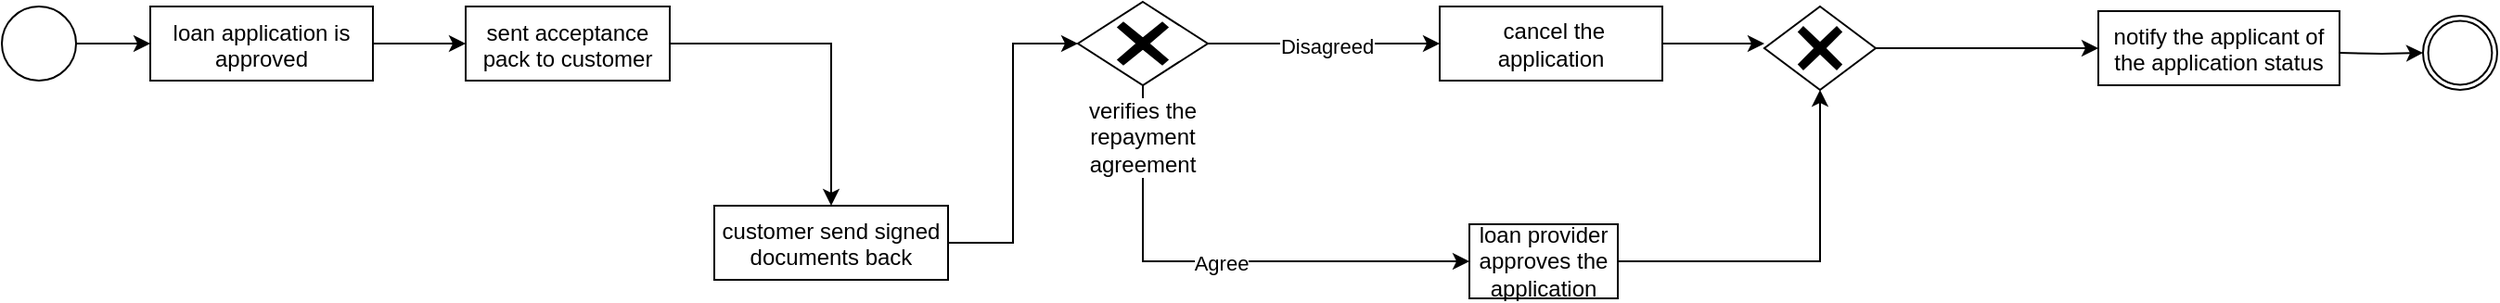 <mxfile version="22.0.4" type="github">
  <diagram name="第 1 页" id="230re3bSeqJNsvz120OU">
    <mxGraphModel dx="1235" dy="633" grid="1" gridSize="10" guides="1" tooltips="1" connect="1" arrows="1" fold="1" page="1" pageScale="1" pageWidth="827" pageHeight="1169" math="0" shadow="0">
      <root>
        <mxCell id="0" />
        <mxCell id="1" parent="0" />
        <mxCell id="_MToJE-PiGv9jwknqY7h-1" value="" style="edgeStyle=orthogonalEdgeStyle;rounded=0;orthogonalLoop=1;jettySize=auto;html=1;" edge="1" parent="1" source="_MToJE-PiGv9jwknqY7h-2" target="_MToJE-PiGv9jwknqY7h-4">
          <mxGeometry relative="1" as="geometry" />
        </mxCell>
        <mxCell id="_MToJE-PiGv9jwknqY7h-2" value="" style="points=[[0.145,0.145,0],[0.5,0,0],[0.855,0.145,0],[1,0.5,0],[0.855,0.855,0],[0.5,1,0],[0.145,0.855,0],[0,0.5,0]];shape=mxgraph.bpmn.event;html=1;verticalLabelPosition=bottom;labelBackgroundColor=#ffffff;verticalAlign=top;align=center;perimeter=ellipsePerimeter;outlineConnect=0;aspect=fixed;outline=standard;symbol=general;" vertex="1" parent="1">
          <mxGeometry x="30" y="302.5" width="40" height="40" as="geometry" />
        </mxCell>
        <mxCell id="_MToJE-PiGv9jwknqY7h-3" value="" style="edgeStyle=orthogonalEdgeStyle;rounded=0;orthogonalLoop=1;jettySize=auto;html=1;" edge="1" parent="1" source="_MToJE-PiGv9jwknqY7h-4" target="_MToJE-PiGv9jwknqY7h-6">
          <mxGeometry relative="1" as="geometry" />
        </mxCell>
        <mxCell id="_MToJE-PiGv9jwknqY7h-4" value="loan application is approved" style="whiteSpace=wrap;html=1;verticalAlign=top;labelBackgroundColor=#ffffff;" vertex="1" parent="1">
          <mxGeometry x="110" y="302.5" width="120" height="40" as="geometry" />
        </mxCell>
        <mxCell id="_MToJE-PiGv9jwknqY7h-5" value="" style="edgeStyle=orthogonalEdgeStyle;rounded=0;orthogonalLoop=1;jettySize=auto;html=1;" edge="1" parent="1" source="_MToJE-PiGv9jwknqY7h-6" target="_MToJE-PiGv9jwknqY7h-8">
          <mxGeometry relative="1" as="geometry" />
        </mxCell>
        <mxCell id="_MToJE-PiGv9jwknqY7h-6" value="sent acceptance pack to customer" style="whiteSpace=wrap;html=1;verticalAlign=top;labelBackgroundColor=#ffffff;" vertex="1" parent="1">
          <mxGeometry x="280" y="302.5" width="110" height="40" as="geometry" />
        </mxCell>
        <mxCell id="_MToJE-PiGv9jwknqY7h-7" value="" style="edgeStyle=orthogonalEdgeStyle;rounded=0;orthogonalLoop=1;jettySize=auto;html=1;entryX=0;entryY=0.5;entryDx=0;entryDy=0;entryPerimeter=0;" edge="1" parent="1" source="_MToJE-PiGv9jwknqY7h-8" target="_MToJE-PiGv9jwknqY7h-17">
          <mxGeometry relative="1" as="geometry">
            <mxPoint x="587.5" y="322.5" as="targetPoint" />
          </mxGeometry>
        </mxCell>
        <mxCell id="_MToJE-PiGv9jwknqY7h-8" value="customer send signed documents back " style="whiteSpace=wrap;html=1;verticalAlign=top;labelBackgroundColor=#ffffff;" vertex="1" parent="1">
          <mxGeometry x="414" y="410" width="126" height="40" as="geometry" />
        </mxCell>
        <mxCell id="_MToJE-PiGv9jwknqY7h-9" style="edgeStyle=orthogonalEdgeStyle;rounded=0;orthogonalLoop=1;jettySize=auto;html=1;entryX=0;entryY=0.5;entryDx=0;entryDy=0;" edge="1" parent="1" source="_MToJE-PiGv9jwknqY7h-10">
          <mxGeometry relative="1" as="geometry">
            <mxPoint x="980" y="322.5" as="targetPoint" />
          </mxGeometry>
        </mxCell>
        <mxCell id="_MToJE-PiGv9jwknqY7h-10" value="&amp;nbsp;cancel the application" style="rounded=0;whiteSpace=wrap;html=1;" vertex="1" parent="1">
          <mxGeometry x="805" y="302.5" width="120" height="40" as="geometry" />
        </mxCell>
        <mxCell id="_MToJE-PiGv9jwknqY7h-45" style="edgeStyle=orthogonalEdgeStyle;rounded=0;orthogonalLoop=1;jettySize=auto;html=1;entryX=0.5;entryY=1;entryDx=0;entryDy=0;" edge="1" parent="1" source="_MToJE-PiGv9jwknqY7h-12" target="_MToJE-PiGv9jwknqY7h-42">
          <mxGeometry relative="1" as="geometry" />
        </mxCell>
        <mxCell id="_MToJE-PiGv9jwknqY7h-12" value="loan provider approves the application" style="rounded=0;whiteSpace=wrap;html=1;" vertex="1" parent="1">
          <mxGeometry x="821" y="420" width="80" height="40" as="geometry" />
        </mxCell>
        <mxCell id="_MToJE-PiGv9jwknqY7h-13" style="edgeStyle=orthogonalEdgeStyle;rounded=0;orthogonalLoop=1;jettySize=auto;html=1;entryX=0;entryY=0.5;entryDx=0;entryDy=0;" edge="1" parent="1" source="_MToJE-PiGv9jwknqY7h-17" target="_MToJE-PiGv9jwknqY7h-10">
          <mxGeometry relative="1" as="geometry" />
        </mxCell>
        <mxCell id="_MToJE-PiGv9jwknqY7h-14" value="Disagreed" style="edgeLabel;html=1;align=center;verticalAlign=middle;resizable=0;points=[];" vertex="1" connectable="0" parent="_MToJE-PiGv9jwknqY7h-13">
          <mxGeometry x="0.016" y="-1" relative="1" as="geometry">
            <mxPoint as="offset" />
          </mxGeometry>
        </mxCell>
        <mxCell id="_MToJE-PiGv9jwknqY7h-15" style="edgeStyle=orthogonalEdgeStyle;rounded=0;orthogonalLoop=1;jettySize=auto;html=1;entryX=0;entryY=0.5;entryDx=0;entryDy=0;exitX=0.5;exitY=1;exitDx=0;exitDy=0;" edge="1" parent="1" source="_MToJE-PiGv9jwknqY7h-17" target="_MToJE-PiGv9jwknqY7h-12">
          <mxGeometry relative="1" as="geometry">
            <mxPoint x="600" y="210" as="targetPoint" />
          </mxGeometry>
        </mxCell>
        <mxCell id="_MToJE-PiGv9jwknqY7h-16" value="Agree" style="edgeLabel;html=1;align=center;verticalAlign=middle;resizable=0;points=[];" vertex="1" connectable="0" parent="_MToJE-PiGv9jwknqY7h-15">
          <mxGeometry x="0.005" y="-1" relative="1" as="geometry">
            <mxPoint x="1" as="offset" />
          </mxGeometry>
        </mxCell>
        <mxCell id="_MToJE-PiGv9jwknqY7h-17" value="verifies the repayment agreement" style="whiteSpace=wrap;html=1;points=[[0.25,0.25,0],[0.5,0,0],[0.75,0.25,0],[1,0.5,0],[0.75,0.75,0],[0.5,1,0],[0.25,0.75,0],[0,0.5,0]];shape=mxgraph.bpmn.gateway2;verticalLabelPosition=bottom;labelBackgroundColor=#ffffff;verticalAlign=top;perimeter=rhombusPerimeter;outlineConnect=0;outline=none;symbol=none;gwType=exclusive;" vertex="1" parent="1">
          <mxGeometry x="610" y="300" width="70" height="45" as="geometry" />
        </mxCell>
        <mxCell id="_MToJE-PiGv9jwknqY7h-18" value="" style="points=[[0.145,0.145,0],[0.5,0,0],[0.855,0.145,0],[1,0.5,0],[0.855,0.855,0],[0.5,1,0],[0.145,0.855,0],[0,0.5,0]];shape=mxgraph.bpmn.event;html=1;verticalLabelPosition=bottom;labelBackgroundColor=#ffffff;verticalAlign=top;align=center;perimeter=ellipsePerimeter;outlineConnect=0;aspect=fixed;outline=throwing;symbol=general;" vertex="1" parent="1">
          <mxGeometry x="1335" y="307.5" width="40" height="40" as="geometry" />
        </mxCell>
        <mxCell id="_MToJE-PiGv9jwknqY7h-37" value="notify the applicant of the application status" style="whiteSpace=wrap;html=1;verticalAlign=top;labelBackgroundColor=#ffffff;" vertex="1" parent="1">
          <mxGeometry x="1160" y="305" width="130" height="40" as="geometry" />
        </mxCell>
        <mxCell id="_MToJE-PiGv9jwknqY7h-41" style="edgeStyle=orthogonalEdgeStyle;rounded=0;orthogonalLoop=1;jettySize=auto;html=1;entryX=0;entryY=0.5;entryDx=0;entryDy=0;entryPerimeter=0;" edge="1" parent="1" target="_MToJE-PiGv9jwknqY7h-18">
          <mxGeometry relative="1" as="geometry">
            <mxPoint x="1290" y="327.5" as="sourcePoint" />
          </mxGeometry>
        </mxCell>
        <mxCell id="_MToJE-PiGv9jwknqY7h-44" value="" style="edgeStyle=orthogonalEdgeStyle;rounded=0;orthogonalLoop=1;jettySize=auto;html=1;" edge="1" parent="1" source="_MToJE-PiGv9jwknqY7h-42" target="_MToJE-PiGv9jwknqY7h-37">
          <mxGeometry relative="1" as="geometry" />
        </mxCell>
        <mxCell id="_MToJE-PiGv9jwknqY7h-42" value="" style="whiteSpace=wrap;html=1;points=[[0.25,0.25,0],[0.5,0,0],[0.75,0.25,0],[1,0.5,0],[0.75,0.75,0],[0.5,1,0],[0.25,0.75,0],[0,0.5,0]];shape=mxgraph.bpmn.gateway2;verticalLabelPosition=bottom;labelBackgroundColor=#ffffff;verticalAlign=top;perimeter=rhombusPerimeter;outlineConnect=0;outline=none;symbol=none;gwType=exclusive;" vertex="1" parent="1">
          <mxGeometry x="980" y="302.5" width="60" height="45" as="geometry" />
        </mxCell>
      </root>
    </mxGraphModel>
  </diagram>
</mxfile>
